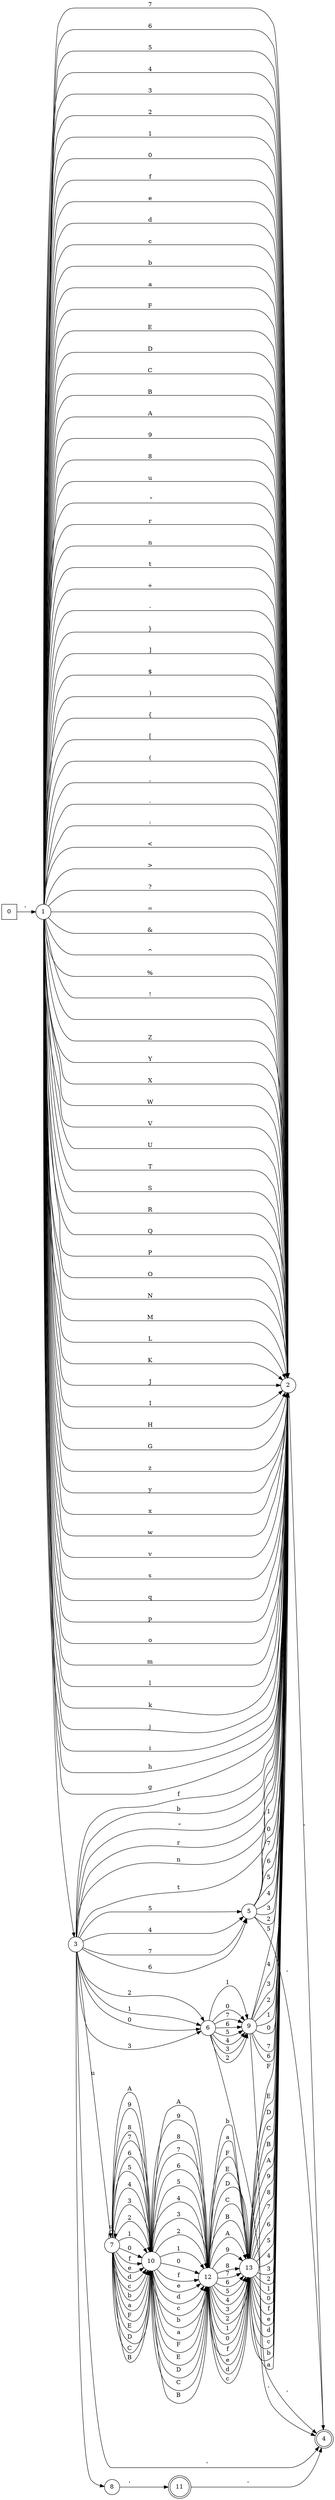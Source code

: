 digraph GeneradocharLit {
rankdir=LR;
0 [ shape=square]
1 [ shape=circle]
2 [ shape=circle]
3 [ shape=circle]
4 [ shape=doublecircle]
5 [ shape=circle]
6 [ shape=circle]
7 [ shape=circle]
8 [ shape=circle]
9 [ shape=circle]
10 [ shape=circle]
11 [ shape=doublecircle]
12 [ shape=circle]
13 [ shape=circle]
0->1[label="' "]
1->2[label="7 "]
1->2[label="6 "]
1->2[label="5 "]
1->2[label="4 "]
1->2[label="3 "]
1->2[label="2 "]
1->2[label="1 "]
1->2[label="0 "]
1->2[label="f "]
1->2[label="e "]
1->2[label="d "]
1->2[label="c "]
1->2[label="b "]
1->2[label="a "]
1->2[label="F "]
1->2[label="E "]
1->2[label="D "]
1->2[label="C "]
1->2[label="B "]
1->2[label="A "]
1->2[label="9 "]
1->2[label="8 "]
1->2[label="u "]
1->3[label="\ "]
1->2[label=" \" "]
1->2[label="r "]
1->2[label="n "]
1->2[label="t "]
1->2[label="+ "]
1->2[label="- "]
1->2[label="} "]
1->2[label="] "]
1->2[label="$ "]
1->2[label=") "]
1->2[label="{ "]
1->2[label="[ "]
1->2[label="( "]
1->2[label=", "]
1->2[label=". "]
1->2[label=": "]
1->2[label="< "]
1->2[label="> "]
1->2[label="? "]
1->2[label="= "]
1->2[label="& "]
1->2[label="^ "]
1->2[label="% "]
1->2[label="! "]
1->2[label="  "]
1->2[label="Z "]
1->2[label="Y "]
1->2[label="X "]
1->2[label="W "]
1->2[label="V "]
1->2[label="U "]
1->2[label="T "]
1->2[label="S "]
1->2[label="R "]
1->2[label="Q "]
1->2[label="P "]
1->2[label="O "]
1->2[label="N "]
1->2[label="M "]
1->2[label="L "]
1->2[label="K "]
1->2[label="J "]
1->2[label="I "]
1->2[label="H "]
1->2[label="G "]
1->2[label="z "]
1->2[label="y "]
1->2[label="x "]
1->2[label="w "]
1->2[label="v "]
1->2[label="s "]
1->2[label="q "]
1->2[label="p "]
1->2[label="o "]
1->2[label="m "]
1->2[label="l "]
1->2[label="k "]
1->2[label="j "]
1->2[label="i "]
1->2[label="h "]
1->2[label="g "]
2->4[label="' "]
3->4[label="' "]
3->5[label="7 "]
3->5[label="6 "]
3->5[label="5 "]
3->5[label="4 "]
3->6[label="3 "]
3->6[label="2 "]
3->6[label="1 "]
3->6[label="0 "]
3->2[label="f "]
3->2[label="b "]
3->7[label="u "]
3->8[label="\ "]
3->2[label=" \" "]
3->2[label="r "]
3->2[label="n "]
3->2[label="t "]
5->4[label="' "]
5->2[label="7 "]
5->2[label="6 "]
5->2[label="5 "]
5->2[label="4 "]
5->2[label="3 "]
5->2[label="2 "]
5->2[label="1 "]
5->2[label="0 "]
6->4[label="' "]
6->9[label="7 "]
6->9[label="6 "]
6->9[label="5 "]
6->9[label="4 "]
6->9[label="3 "]
6->9[label="2 "]
6->9[label="1 "]
6->9[label="0 "]
7->10[label="7 "]
7->10[label="6 "]
7->10[label="5 "]
7->10[label="4 "]
7->10[label="3 "]
7->10[label="2 "]
7->10[label="1 "]
7->10[label="0 "]
7->10[label="f "]
7->10[label="e "]
7->10[label="d "]
7->10[label="c "]
7->10[label="b "]
7->10[label="a "]
7->10[label="F "]
7->10[label="E "]
7->10[label="D "]
7->10[label="C "]
7->10[label="B "]
7->10[label="A "]
7->10[label="9 "]
7->10[label="8 "]
7->7[label="u "]
8->11[label="' "]
9->4[label="' "]
9->2[label="7 "]
9->2[label="6 "]
9->2[label="5 "]
9->2[label="4 "]
9->2[label="3 "]
9->2[label="2 "]
9->2[label="1 "]
9->2[label="0 "]
10->12[label="7 "]
10->12[label="6 "]
10->12[label="5 "]
10->12[label="4 "]
10->12[label="3 "]
10->12[label="2 "]
10->12[label="1 "]
10->12[label="0 "]
10->12[label="f "]
10->12[label="e "]
10->12[label="d "]
10->12[label="c "]
10->12[label="b "]
10->12[label="a "]
10->12[label="F "]
10->12[label="E "]
10->12[label="D "]
10->12[label="C "]
10->12[label="B "]
10->12[label="A "]
10->12[label="9 "]
10->12[label="8 "]
11->4[label="' "]
12->13[label="7 "]
12->13[label="6 "]
12->13[label="5 "]
12->13[label="4 "]
12->13[label="3 "]
12->13[label="2 "]
12->13[label="1 "]
12->13[label="0 "]
12->13[label="f "]
12->13[label="e "]
12->13[label="d "]
12->13[label="c "]
12->13[label="b "]
12->13[label="a "]
12->13[label="F "]
12->13[label="E "]
12->13[label="D "]
12->13[label="C "]
12->13[label="B "]
12->13[label="A "]
12->13[label="9 "]
12->13[label="8 "]
13->2[label="7 "]
13->2[label="6 "]
13->2[label="5 "]
13->2[label="4 "]
13->2[label="3 "]
13->2[label="2 "]
13->2[label="1 "]
13->2[label="0 "]
13->2[label="f "]
13->2[label="e "]
13->2[label="d "]
13->2[label="c "]
13->2[label="b "]
13->2[label="a "]
13->2[label="F "]
13->2[label="E "]
13->2[label="D "]
13->2[label="C "]
13->2[label="B "]
13->2[label="A "]
13->2[label="9 "]
13->2[label="8 "]
}
